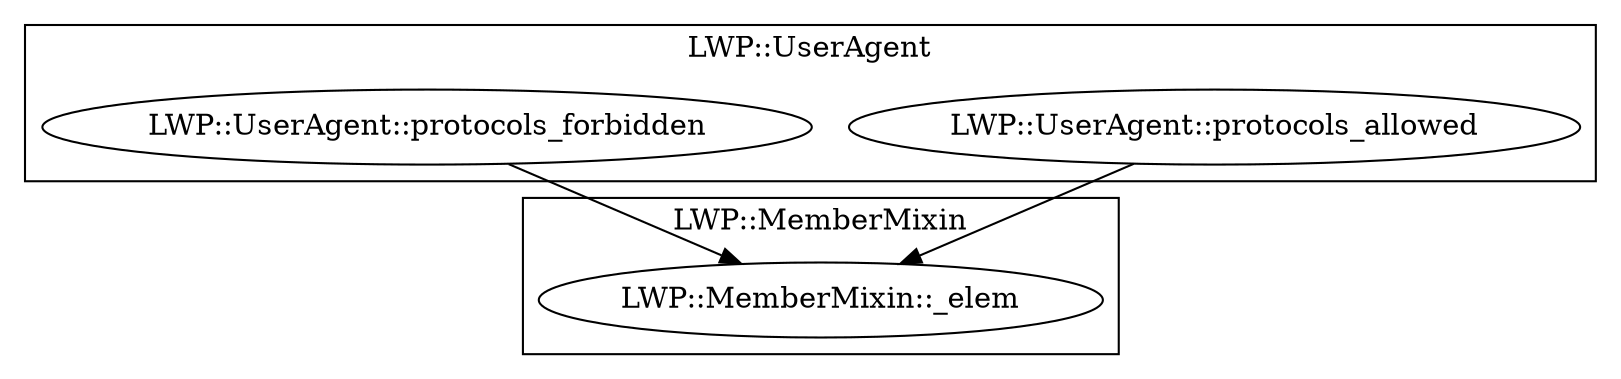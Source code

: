 digraph {
graph [overlap=false]
subgraph cluster_LWP_MemberMixin {
	label="LWP::MemberMixin";
	"LWP::MemberMixin::_elem";
}
subgraph cluster_LWP_UserAgent {
	label="LWP::UserAgent";
	"LWP::UserAgent::protocols_allowed";
	"LWP::UserAgent::protocols_forbidden";
}
"LWP::UserAgent::protocols_allowed" -> "LWP::MemberMixin::_elem";
"LWP::UserAgent::protocols_forbidden" -> "LWP::MemberMixin::_elem";
}
